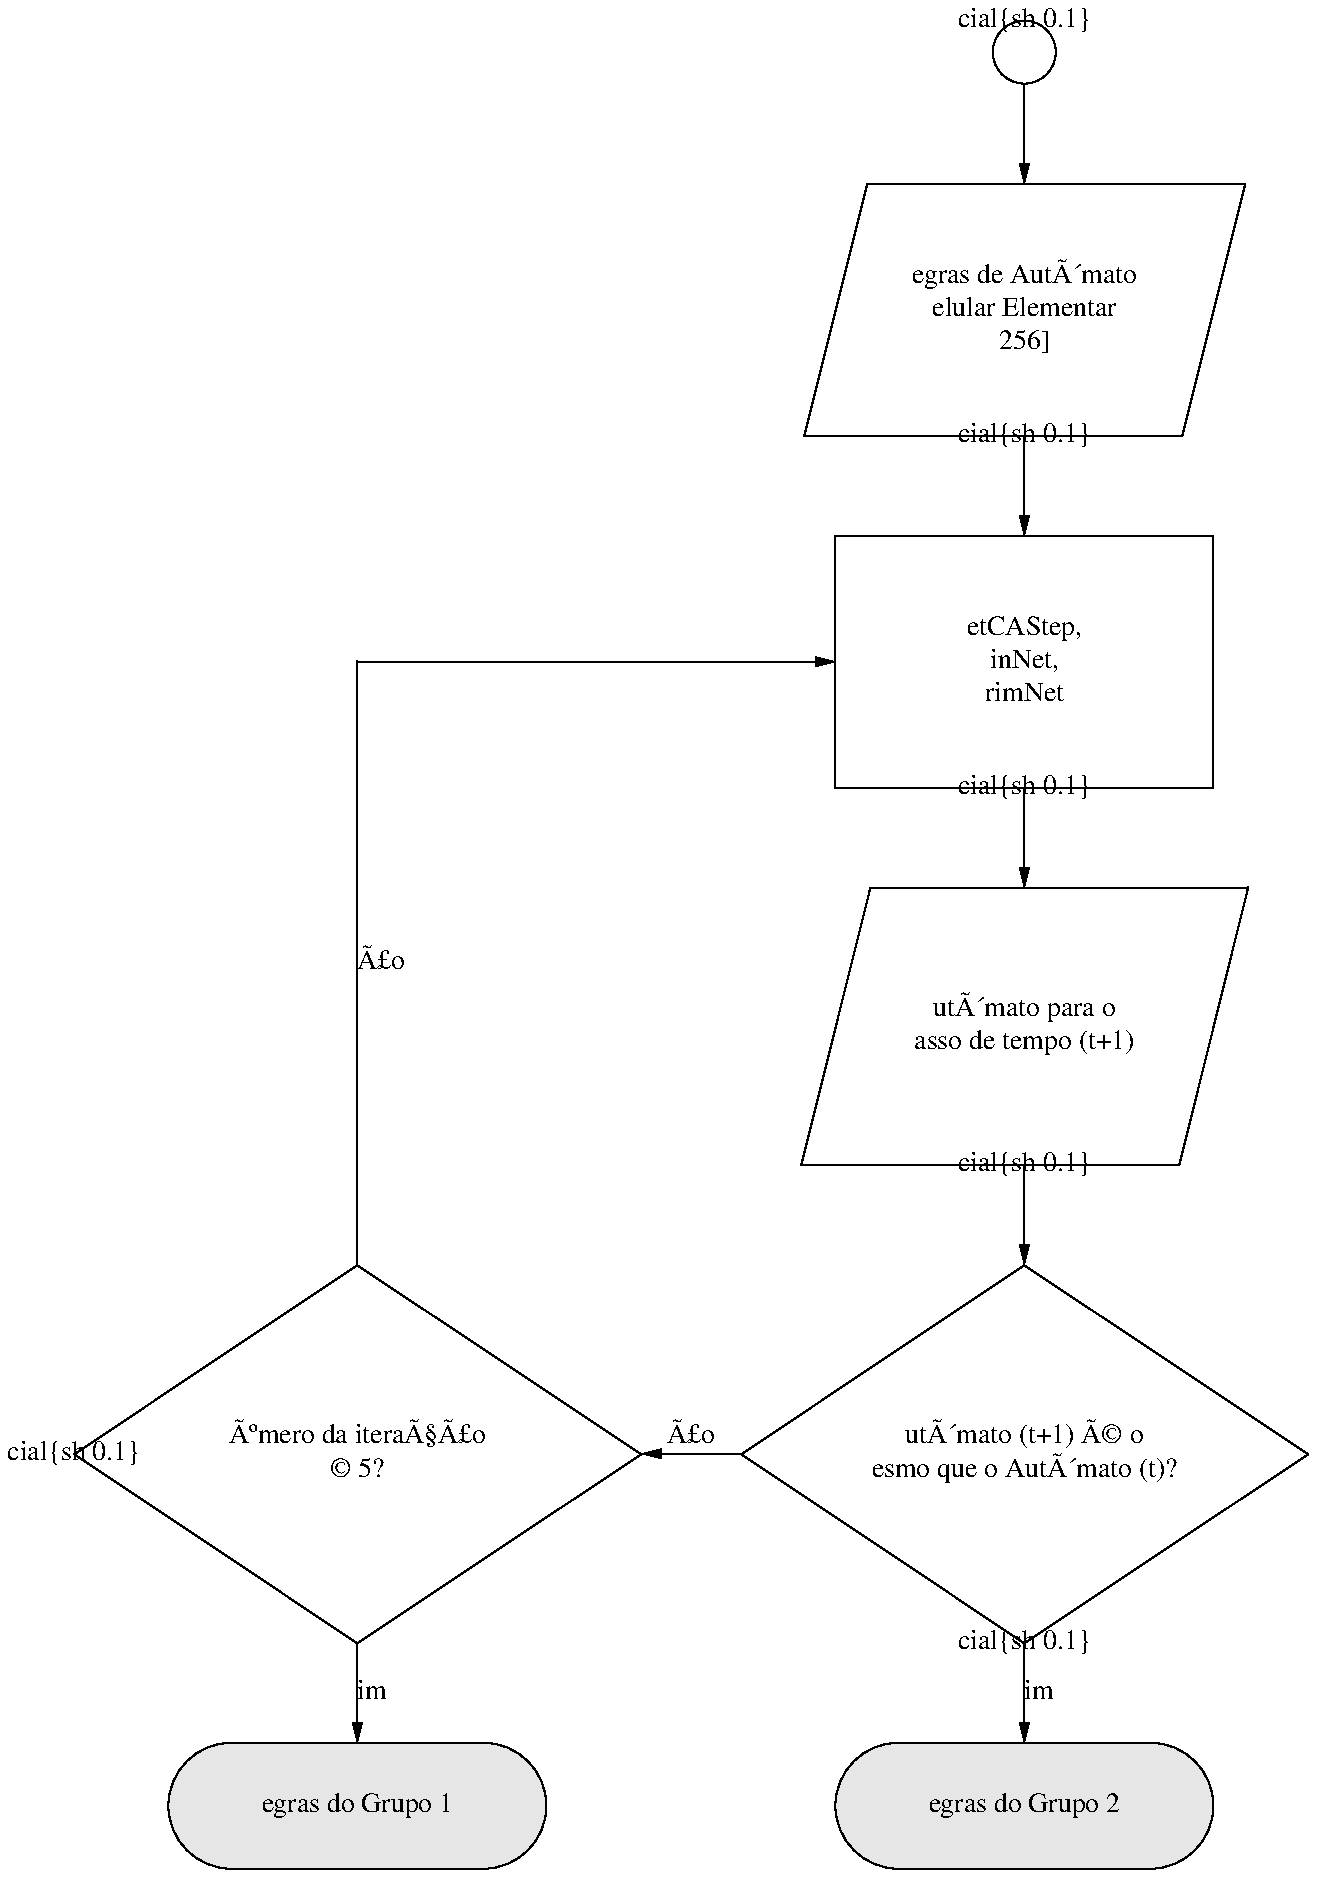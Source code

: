 .PS #20/25.4 #Scale drawing to 20/25.4 in = 20/25.4[in]/25.4[mm/in] = 20 mm
# FLOWCHART - Basic flow chart blocks.
scale=25.4 #Scale units from inches to mm
csize=2.0  #Cell size in mm
pstricks=0
dx=0; dy=2;
fillval = 0.1;
#sshade(): Starts shading of an arbitrary closed curve.
define sshade
{
  if pstricks==0 then 
  {
   sprintf("\special{sh %g}",0.1)
   #command "\special{sh 0.1}"
  } else 
  {
   #sprintf("\newgray{xcolor}{%s}",0.9)
   command "\newgray{xcolor}{0.9}"
   command "\pscustom[fillstyle=solid, fillcolor=xcolor]{"
  }
}
#eshade(): Ends shading of an arbitrary close curve.
define eshade
{ 
  if pstricks==1 then 
  {
   command "}%"
  }
}
define process
{[
  w=$1*12*csize; h=$2*8*csize;
  B: box wid w ht h invis;
  sshade;
  line from B.ne to B.nw to B.sw to B.se to B.ne;
  eshade;
  #$3 at B.c;
]}
# data(): parallelogram -> "data input/output block"
define data
{[
  w=$1*12*csize; h=$2*8*csize;
  dx=(h/4)/2;
  B: box wid w ht h invis;
  sshade;
  line from B.sw-(dx,0) to B.se-(dx,0) to B.ne+(dx,0) to B.nw+(dx,0) to B.sw-(dx,0);
  eshade;
  #$3 at B.c;
]}
define connector
{[
  r=$1*2*csize;
  sshade;
  B: circle rad r;
  eshade;
  #$3 at B.c;
]}
# decision(): rhomboid -> "if block"
define decision
{[
  w=$1*12*csize; h=$2*8*csize;
  B: box wid w ht h invis;
  sshade;
  line from B.n to B.e to B.s to B.w to B.n;
  eshade;
  #$3 at B.c;
]}
define preparation
{[
  w=$1*12*csize; h=$2*8*csize;
  dx=(h/2)/2;
  B: box wid w ht h invis;
  sshade;
  line from B.w to B.nw+(dx,0) to B.ne-(dx,0) to B.e to B.se-(dx,0) to B.sw+(dx,0) to B.w;
  eshade;
  #$3 at B.c;
]}
define terminator 
{[
  w=$1*12*csize; h=$2*4*csize;
  r=h/2;
  B: box wid w ht h rad 15 filled;
#  sshade;
#  line from B.sw+(r,0) to B.se-(r,0);
#  right; arc rad r from Here to B.ne-(r,0);
#  line from Here to B.nw+(r,0);
#  left; arc rad r from Here to B.sw+(r,0);
#  eshade;
  #$3 at B.c;
]}
define keying
{[
  w=$1*14*csize; h=$2*8*csize;
  dx=(h/4)/2;
  r=dx/2+(h/2)^2/(2*dx);
  B: box wid w ht h invis;
  sshade;
  line from B.sw+(dx,0) to B.se-(dx,0);
  left; arc rad r from Here to B.ne-(dx,0);
  line from Here to B.nw+(dx,0);
  right; arc rad r from Here to B.sw+(dx,0);
  eshade;
  #$3 at B.c;
]}
define keyboard
{[
  w=$1*12*csize; h=$2*5*csize;
  dy=(w/6)/2;
  B: box wid w ht h invis;
  sshade;
  line from B.nw-(0,dy) to B.sw to B.se to B.ne+(0,dy) to B.nw-(0,dy);
  eshade;
  #$3 at B.c;
]}
define document
{[
  w=$1*12*csize; h=$2*7*csize;
  dy=(w/6)/2;
  r=sqrt((w/2)^2+dy^2);
  B: box wid w ht h invis;
  sshade;
  line from B.se+(0,dy) to B.ne to B.nw to B.sw;
  up; arc rad w/2 from B.sw to B.s;
  arc cw rad r from B.s to B.se+(0,dy);
  eshade;
  #$3 at B.c;
]}
define display 
{[
  w=$1*12*csize; h=$2*8*csize;
  dx=1.5*(h/4)/2;
  r=dx/2+(h/2)^2/(2*dx);
  B: box wid w ht h invis;
  sshade;
  line from B.sw+(4*dx/1.5,0) to B.se-(dx,0);
  left; arc rad r from Here to B.ne-(dx,0);
  line from Here to B.nw+(4*dx/1.5,0);
  arc rad r from Here to B.w;
  right; arc rad r from Here to B.sw+(4*dx/1.5,0);
  eshade;
  #$3 at B.c;
]}
#--- END OF MACROS ---

down;
connector(1);
arrow;
D0: data(2,2); "\sf Regras de Autômato" "\sf Celular Elementar" "\sf [256]" at D0.c;
move to D0.B.s;
arrow;
B0: process(2,2); "\sf NetCAStep," "\sf MinNet," "\sf TrimNet" at B0.c;
move to B0.B.s;
arrow;
D1: data(2,2.2); "\sf Autômato para o" "\sf passo de tempo (t+1)" at D1.c;
move to D1.B.s;
arrow;
B1: decision(3,3); "\sf Autômato (t+1) é o" "\sf mesmo que o Autômato (t)?" at B1.c;
move to B1.B.s;
arrow "\sf Sim" ljust;
T0: terminator(2,2); "\sf Regras do Grupo 2" at T0.c;
move to B1.w;
left;
arrow "\sf Não" above;
B2: decision(3,3); "\sf Número da iteração" "\sf é 5?" at B2.c;
move to B2.B.s;
down;
arrow "\sf Sim" ljust;
T1: terminator(2,2); "\sf Regras do Grupo 1" at T1.c;
move to B2.n;
line up B0.w.y-B2.n.y "\sf Não" ljust;
arrow right to B0.w;
.PE
